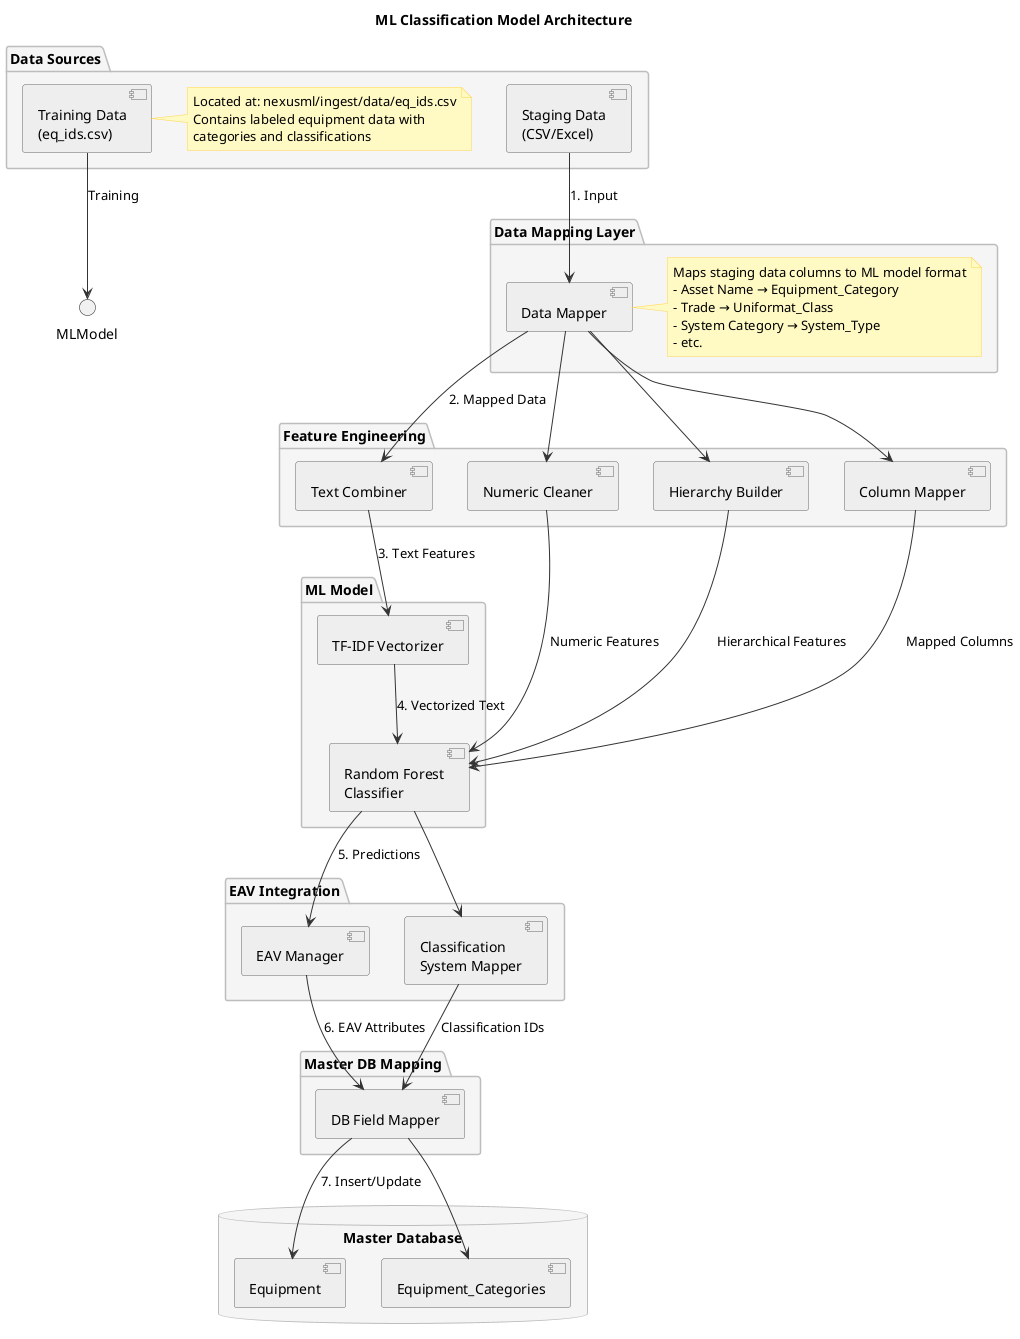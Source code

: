 @startuml "ML Classification Mapping Architecture"

' Define styles
skinparam componentStyle uml2
skinparam backgroundColor white
skinparam ArrowColor #333333
skinparam ComponentBorderColor #666666
skinparam ComponentBackgroundColor #EEEEEE
skinparam DatabaseBackgroundColor #E0F7FA
skinparam NoteBackgroundColor #FFF9C4
skinparam NoteBorderColor #FFD54F
skinparam PackageBackgroundColor #F5F5F5
skinparam PackageBorderColor #BDBDBD

' Title
title ML Classification Model Architecture

' Define packages
package "Data Sources" {
  [Staging Data\n(CSV/Excel)] as StagingData
  [Training Data\n(eq_ids.csv)] as TrainingData
  note right of TrainingData
    Located at: nexusml/ingest/data/eq_ids.csv
    Contains labeled equipment data with
    categories and classifications
  end note
}

package "Data Mapping Layer" {
  [Data Mapper] as DataMapper
  note right of DataMapper
    Maps staging data columns to ML model format
    - Asset Name → Equipment_Category
    - Trade → Uniformat_Class
    - System Category → System_Type
    - etc.
  end note
}

package "Feature Engineering" {
  [Text Combiner] as TextCombiner
  [Numeric Cleaner] as NumericCleaner
  [Hierarchy Builder] as HierarchyBuilder
  [Column Mapper] as ColumnMapper
}

package "ML Model" {
  [TF-IDF Vectorizer] as TFIDF
  [Random Forest\nClassifier] as RandomForest
}

package "EAV Integration" {
  [EAV Manager] as EAVManager
  [Classification\nSystem Mapper] as ClassificationMapper
}

package "Master DB Mapping" {
  [DB Field Mapper] as DBFieldMapper
}

database "Master Database" {
  [Equipment] as EquipmentTable
  [Equipment_Categories] as CategoriesTable
}

' Define relationships
StagingData --> DataMapper : "1. Input"
TrainingData --> MLModel : "Training"

DataMapper --> TextCombiner : "2. Mapped Data"
DataMapper --> NumericCleaner
DataMapper --> HierarchyBuilder
DataMapper --> ColumnMapper

TextCombiner --> TFIDF : "3. Text Features"
NumericCleaner --> RandomForest : "Numeric Features"
HierarchyBuilder --> RandomForest : "Hierarchical Features"
ColumnMapper --> RandomForest : "Mapped Columns"

TFIDF --> RandomForest : "4. Vectorized Text"

RandomForest --> EAVManager : "5. Predictions"
RandomForest --> ClassificationMapper

EAVManager --> DBFieldMapper : "6. EAV Attributes"
ClassificationMapper --> DBFieldMapper : "Classification IDs"

DBFieldMapper --> EquipmentTable : "7. Insert/Update"
DBFieldMapper --> CategoriesTable

@enduml